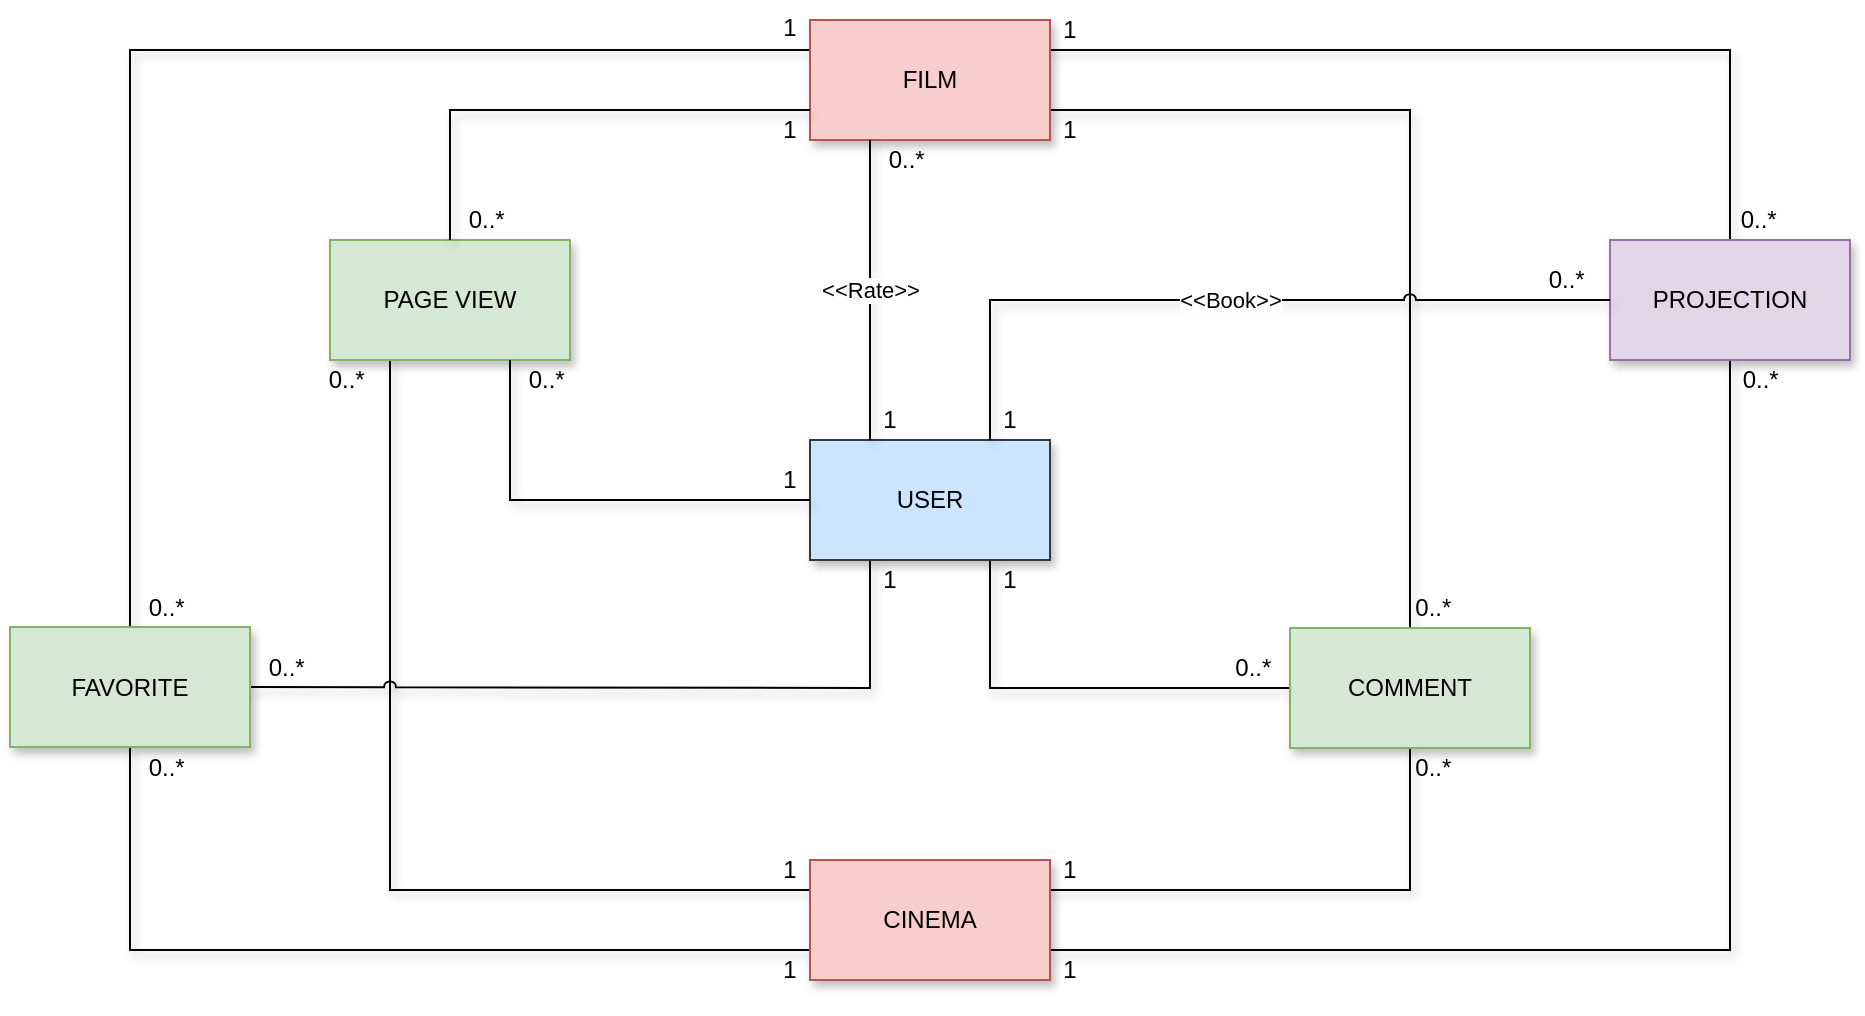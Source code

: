 <mxfile version="12.1.0" type="device" pages="1"><diagram id="Bxf1iPgv2D-pFVaHU1Q9" name="Pagina-1"><mxGraphModel dx="856" dy="641" grid="1" gridSize="10" guides="1" tooltips="1" connect="1" arrows="1" fold="1" page="1" pageScale="1" pageWidth="827" pageHeight="1169" math="0" shadow="0"><root><mxCell id="0"/><mxCell id="1" parent="0"/><mxCell id="_cSry1rrbRMH1pn9izOW-15" value="" style="endArrow=none;html=1;entryX=0.25;entryY=1;entryDx=0;entryDy=0;exitX=0;exitY=0.25;exitDx=0;exitDy=0;shadow=1;rounded=0;jumpStyle=arc;" edge="1" parent="1" source="x7nz9GGV9tn5JTqJILxh-3" target="_cSry1rrbRMH1pn9izOW-10"><mxGeometry width="50" height="50" relative="1" as="geometry"><mxPoint x="410" y="450" as="sourcePoint"/><mxPoint x="260" y="380" as="targetPoint"/><Array as="points"><mxPoint x="190" y="635"/></Array></mxGeometry></mxCell><mxCell id="2-Q4DYHKu4WOxgmvIbEC-9" value="" style="endArrow=none;html=1;entryX=1;entryY=0.5;entryDx=0;entryDy=0;exitX=0.25;exitY=1;exitDx=0;exitDy=0;shadow=1;rounded=0;jumpStyle=arc;" parent="1" source="x7nz9GGV9tn5JTqJILxh-15" target="x7nz9GGV9tn5JTqJILxh-11" edge="1"><mxGeometry width="50" height="50" relative="1" as="geometry"><mxPoint x="160" y="750" as="sourcePoint"/><mxPoint x="210" y="700" as="targetPoint"/><Array as="points"><mxPoint x="430" y="534"/><mxPoint x="310" y="534"/></Array></mxGeometry></mxCell><mxCell id="2-Q4DYHKu4WOxgmvIbEC-10" value="" style="endArrow=none;html=1;entryX=0.75;entryY=1;entryDx=0;entryDy=0;exitX=0;exitY=0.5;exitDx=0;exitDy=0;shadow=1;rounded=0;" parent="1" source="x7nz9GGV9tn5JTqJILxh-10" target="x7nz9GGV9tn5JTqJILxh-15" edge="1"><mxGeometry width="50" height="50" relative="1" as="geometry"><mxPoint x="643" y="439" as="sourcePoint"/><mxPoint x="523" y="439" as="targetPoint"/><Array as="points"><mxPoint x="490" y="534"/></Array></mxGeometry></mxCell><mxCell id="2-Q4DYHKu4WOxgmvIbEC-11" value="" style="endArrow=none;html=1;entryX=0.5;entryY=1;entryDx=0;entryDy=0;exitX=0;exitY=0.75;exitDx=0;exitDy=0;rounded=0;shadow=1;" parent="1" source="x7nz9GGV9tn5JTqJILxh-3" target="x7nz9GGV9tn5JTqJILxh-11" edge="1"><mxGeometry width="50" height="50" relative="1" as="geometry"><mxPoint x="650" y="450" as="sourcePoint"/><mxPoint x="530" y="450" as="targetPoint"/><Array as="points"><mxPoint x="60" y="665"/></Array></mxGeometry></mxCell><mxCell id="2-Q4DYHKu4WOxgmvIbEC-12" value="" style="endArrow=none;html=1;entryX=0.5;entryY=0;entryDx=0;entryDy=0;exitX=0;exitY=0.25;exitDx=0;exitDy=0;rounded=0;shadow=1;" parent="1" source="x7nz9GGV9tn5JTqJILxh-4" target="x7nz9GGV9tn5JTqJILxh-11" edge="1"><mxGeometry width="50" height="50" relative="1" as="geometry"><mxPoint x="410" y="660" as="sourcePoint"/><mxPoint x="230" y="480" as="targetPoint"/><Array as="points"><mxPoint x="60" y="215"/></Array></mxGeometry></mxCell><mxCell id="2-Q4DYHKu4WOxgmvIbEC-13" value="" style="endArrow=none;html=1;entryX=0.5;entryY=1;entryDx=0;entryDy=0;exitX=1;exitY=0.25;exitDx=0;exitDy=0;rounded=0;shadow=1;" parent="1" source="x7nz9GGV9tn5JTqJILxh-3" target="x7nz9GGV9tn5JTqJILxh-10" edge="1"><mxGeometry width="50" height="50" relative="1" as="geometry"><mxPoint x="410" y="660" as="sourcePoint"/><mxPoint x="230" y="480" as="targetPoint"/><Array as="points"><mxPoint x="700" y="635"/></Array></mxGeometry></mxCell><mxCell id="2-Q4DYHKu4WOxgmvIbEC-14" value="" style="endArrow=none;html=1;entryX=1;entryY=0.75;entryDx=0;entryDy=0;exitX=0.5;exitY=0;exitDx=0;exitDy=0;rounded=0;shadow=1;jumpStyle=arc;" parent="1" source="x7nz9GGV9tn5JTqJILxh-10" target="x7nz9GGV9tn5JTqJILxh-4" edge="1"><mxGeometry width="50" height="50" relative="1" as="geometry"><mxPoint x="410" y="240" as="sourcePoint"/><mxPoint x="230" y="420" as="targetPoint"/><Array as="points"><mxPoint x="700" y="245"/></Array></mxGeometry></mxCell><mxCell id="2-Q4DYHKu4WOxgmvIbEC-15" value="" style="endArrow=none;html=1;entryX=1;entryY=0.25;entryDx=0;entryDy=0;exitX=0.5;exitY=0;exitDx=0;exitDy=0;rounded=0;shadow=1;" parent="1" source="x7nz9GGV9tn5JTqJILxh-1" target="x7nz9GGV9tn5JTqJILxh-4" edge="1"><mxGeometry width="50" height="50" relative="1" as="geometry"><mxPoint x="220" y="750" as="sourcePoint"/><mxPoint x="270" y="700" as="targetPoint"/><Array as="points"><mxPoint x="860" y="215"/></Array></mxGeometry></mxCell><mxCell id="2-Q4DYHKu4WOxgmvIbEC-16" value="" style="endArrow=none;html=1;entryX=1;entryY=0.75;entryDx=0;entryDy=0;exitX=0.5;exitY=1;exitDx=0;exitDy=0;rounded=0;shadow=1;" parent="1" source="x7nz9GGV9tn5JTqJILxh-1" target="x7nz9GGV9tn5JTqJILxh-3" edge="1"><mxGeometry width="50" height="50" relative="1" as="geometry"><mxPoint x="956" y="420" as="sourcePoint"/><mxPoint x="530" y="225" as="targetPoint"/><Array as="points"><mxPoint x="860" y="665"/></Array></mxGeometry></mxCell><mxCell id="2-Q4DYHKu4WOxgmvIbEC-17" value="0..*&amp;nbsp; &amp;nbsp; &amp;nbsp;" style="text;html=1;strokeColor=none;fillColor=none;align=center;verticalAlign=middle;whiteSpace=wrap;rounded=0;shadow=1;" parent="1" vertex="1"><mxGeometry x="610" y="514" width="40" height="20" as="geometry"/></mxCell><mxCell id="2-Q4DYHKu4WOxgmvIbEC-18" value="1" style="text;html=1;strokeColor=none;fillColor=none;align=center;verticalAlign=middle;whiteSpace=wrap;rounded=0;shadow=1;" parent="1" vertex="1"><mxGeometry x="480" y="470" width="40" height="20" as="geometry"/></mxCell><mxCell id="2-Q4DYHKu4WOxgmvIbEC-21" value="1" style="text;html=1;strokeColor=none;fillColor=none;align=center;verticalAlign=middle;whiteSpace=wrap;rounded=0;shadow=1;" parent="1" vertex="1"><mxGeometry x="420" y="470" width="40" height="20" as="geometry"/></mxCell><mxCell id="2-Q4DYHKu4WOxgmvIbEC-22" value="0..*&amp;nbsp;" style="text;html=1;strokeColor=none;fillColor=none;align=center;verticalAlign=middle;whiteSpace=wrap;rounded=0;shadow=1;" parent="1" vertex="1"><mxGeometry x="120" y="513.5" width="40" height="20" as="geometry"/></mxCell><mxCell id="2-Q4DYHKu4WOxgmvIbEC-23" value="0..*&amp;nbsp;" style="text;html=1;strokeColor=none;fillColor=none;align=center;verticalAlign=middle;whiteSpace=wrap;rounded=0;shadow=1;" parent="1" vertex="1"><mxGeometry x="60" y="563.5" width="40" height="20" as="geometry"/></mxCell><mxCell id="2-Q4DYHKu4WOxgmvIbEC-24" value="0..*&amp;nbsp;" style="text;html=1;strokeColor=none;fillColor=none;align=center;verticalAlign=middle;whiteSpace=wrap;rounded=0;shadow=1;" parent="1" vertex="1"><mxGeometry x="60" y="483.5" width="40" height="20" as="geometry"/></mxCell><mxCell id="2-Q4DYHKu4WOxgmvIbEC-25" value="0..*&amp;nbsp;" style="text;html=1;strokeColor=none;fillColor=none;align=center;verticalAlign=middle;whiteSpace=wrap;rounded=0;shadow=1;" parent="1" vertex="1"><mxGeometry x="855.762" y="290" width="40" height="20" as="geometry"/></mxCell><mxCell id="2-Q4DYHKu4WOxgmvIbEC-26" value="0..*&amp;nbsp;" style="text;html=1;strokeColor=none;fillColor=none;align=center;verticalAlign=middle;whiteSpace=wrap;rounded=0;shadow=1;" parent="1" vertex="1"><mxGeometry x="856.762" y="370" width="40" height="20" as="geometry"/></mxCell><mxCell id="2-Q4DYHKu4WOxgmvIbEC-27" value="0..*&amp;nbsp; &amp;nbsp; &amp;nbsp;" style="text;html=1;strokeColor=none;fillColor=none;align=center;verticalAlign=middle;whiteSpace=wrap;rounded=0;shadow=1;" parent="1" vertex="1"><mxGeometry x="700" y="484" width="40" height="20" as="geometry"/></mxCell><mxCell id="2-Q4DYHKu4WOxgmvIbEC-28" value="0..*&amp;nbsp; &amp;nbsp; &amp;nbsp;" style="text;html=1;strokeColor=none;fillColor=none;align=center;verticalAlign=middle;whiteSpace=wrap;rounded=0;shadow=1;" parent="1" vertex="1"><mxGeometry x="700" y="564" width="40" height="20" as="geometry"/></mxCell><mxCell id="2-Q4DYHKu4WOxgmvIbEC-31" value="1" style="text;html=1;strokeColor=none;fillColor=none;align=center;verticalAlign=middle;whiteSpace=wrap;rounded=0;spacingTop=-10;shadow=1;" parent="1" vertex="1"><mxGeometry x="510.2" y="200" width="40" height="20" as="geometry"/></mxCell><mxCell id="2-Q4DYHKu4WOxgmvIbEC-35" value="1" style="text;html=1;strokeColor=none;fillColor=none;align=center;verticalAlign=middle;whiteSpace=wrap;rounded=0;shadow=1;" parent="1" vertex="1"><mxGeometry x="370" y="194" width="40" height="20" as="geometry"/></mxCell><mxCell id="2-Q4DYHKu4WOxgmvIbEC-36" value="1" style="text;html=1;strokeColor=none;fillColor=none;align=center;verticalAlign=middle;whiteSpace=wrap;rounded=0;spacingTop=-10;shadow=1;" parent="1" vertex="1"><mxGeometry x="510.2" y="250" width="40" height="20" as="geometry"/></mxCell><mxCell id="2-Q4DYHKu4WOxgmvIbEC-37" value="1" style="text;html=1;strokeColor=none;fillColor=none;align=center;verticalAlign=middle;whiteSpace=wrap;rounded=0;spacingTop=-10;shadow=1;" parent="1" vertex="1"><mxGeometry x="510.2" y="619.762" width="40" height="20" as="geometry"/></mxCell><mxCell id="2-Q4DYHKu4WOxgmvIbEC-38" value="1" style="text;html=1;strokeColor=none;fillColor=none;align=center;verticalAlign=middle;whiteSpace=wrap;rounded=0;spacingTop=-10;shadow=1;" parent="1" vertex="1"><mxGeometry x="510.2" y="669.762" width="40" height="20" as="geometry"/></mxCell><mxCell id="2-Q4DYHKu4WOxgmvIbEC-41" value="1" style="text;html=1;strokeColor=none;fillColor=none;align=center;verticalAlign=middle;whiteSpace=wrap;rounded=0;shadow=1;" parent="1" vertex="1"><mxGeometry x="370" y="665" width="40" height="20" as="geometry"/></mxCell><mxCell id="x7nz9GGV9tn5JTqJILxh-1" value="PROJECTION" style="rounded=0;whiteSpace=wrap;html=1;fillColor=#e1d5e7;strokeColor=#9673a6;shadow=1;" parent="1" vertex="1"><mxGeometry x="800" y="310" width="120" height="60" as="geometry"/></mxCell><mxCell id="x7nz9GGV9tn5JTqJILxh-3" value="CINEMA" style="rounded=0;whiteSpace=wrap;html=1;fillColor=#f8cecc;strokeColor=#b85450;shadow=1;" parent="1" vertex="1"><mxGeometry x="400" y="620" width="120" height="60" as="geometry"/></mxCell><mxCell id="x7nz9GGV9tn5JTqJILxh-4" value="FILM" style="rounded=0;whiteSpace=wrap;html=1;fillColor=#f8cecc;strokeColor=#b85450;shadow=1;" parent="1" vertex="1"><mxGeometry x="400" y="200" width="120" height="60" as="geometry"/></mxCell><mxCell id="x7nz9GGV9tn5JTqJILxh-10" value="COMMENT" style="rounded=0;whiteSpace=wrap;html=1;fillColor=#d5e8d4;strokeColor=#82b366;shadow=1;" parent="1" vertex="1"><mxGeometry x="640" y="504" width="120" height="60" as="geometry"/></mxCell><mxCell id="x7nz9GGV9tn5JTqJILxh-11" value="FAVORITE" style="rounded=0;whiteSpace=wrap;html=1;fillColor=#d5e8d4;strokeColor=#82b366;shadow=1;" parent="1" vertex="1"><mxGeometry y="503.5" width="120" height="60" as="geometry"/></mxCell><mxCell id="x7nz9GGV9tn5JTqJILxh-15" value="USER" style="rounded=0;whiteSpace=wrap;html=1;fillColor=#cce5ff;strokeColor=#36393d;shadow=1;" parent="1" vertex="1"><mxGeometry x="400" y="410" width="120" height="60" as="geometry"/></mxCell><mxCell id="_cSry1rrbRMH1pn9izOW-1" value="&amp;lt;&amp;lt;Book&amp;gt;&amp;gt;" style="endArrow=none;html=1;entryX=0.75;entryY=0;entryDx=0;entryDy=0;exitX=0;exitY=0.5;exitDx=0;exitDy=0;rounded=0;shadow=1;jumpStyle=arc;" edge="1" parent="1" source="x7nz9GGV9tn5JTqJILxh-1" target="x7nz9GGV9tn5JTqJILxh-15"><mxGeometry width="50" height="50" relative="1" as="geometry"><mxPoint x="956" y="380" as="sourcePoint"/><mxPoint x="530" y="675.0" as="targetPoint"/><Array as="points"><mxPoint x="490" y="340"/></Array></mxGeometry></mxCell><mxCell id="_cSry1rrbRMH1pn9izOW-2" value="1" style="text;html=1;strokeColor=none;fillColor=none;align=center;verticalAlign=middle;whiteSpace=wrap;rounded=0;shadow=1;" vertex="1" parent="1"><mxGeometry x="480" y="390" width="40" height="20" as="geometry"/></mxCell><mxCell id="_cSry1rrbRMH1pn9izOW-3" value="0..*&amp;nbsp;" style="text;html=1;strokeColor=none;fillColor=none;align=center;verticalAlign=middle;whiteSpace=wrap;rounded=0;shadow=1;" vertex="1" parent="1"><mxGeometry x="759.762" y="320" width="40" height="20" as="geometry"/></mxCell><mxCell id="_cSry1rrbRMH1pn9izOW-5" value="&amp;lt;&amp;lt;Rate&amp;gt;&amp;gt;" style="endArrow=none;html=1;entryX=0.25;entryY=1;entryDx=0;entryDy=0;exitX=0.25;exitY=0;exitDx=0;exitDy=0;shadow=1;" edge="1" parent="1" source="x7nz9GGV9tn5JTqJILxh-15" target="x7nz9GGV9tn5JTqJILxh-4"><mxGeometry width="50" height="50" relative="1" as="geometry"><mxPoint x="410" y="450" as="sourcePoint"/><mxPoint x="290" y="450" as="targetPoint"/></mxGeometry></mxCell><mxCell id="_cSry1rrbRMH1pn9izOW-7" value="1" style="text;html=1;strokeColor=none;fillColor=none;align=center;verticalAlign=middle;whiteSpace=wrap;rounded=0;shadow=1;" vertex="1" parent="1"><mxGeometry x="420" y="390" width="40" height="20" as="geometry"/></mxCell><mxCell id="_cSry1rrbRMH1pn9izOW-9" value="0..*&amp;nbsp;" style="text;html=1;strokeColor=none;fillColor=none;align=center;verticalAlign=middle;whiteSpace=wrap;rounded=0;shadow=1;" vertex="1" parent="1"><mxGeometry x="430" y="260" width="40" height="20" as="geometry"/></mxCell><mxCell id="_cSry1rrbRMH1pn9izOW-10" value="PAGE VIEW" style="rounded=0;whiteSpace=wrap;html=1;fillColor=#d5e8d4;strokeColor=#82b366;shadow=1;" vertex="1" parent="1"><mxGeometry x="160" y="310" width="120" height="60" as="geometry"/></mxCell><mxCell id="_cSry1rrbRMH1pn9izOW-13" value="" style="endArrow=none;html=1;entryX=0.75;entryY=1;entryDx=0;entryDy=0;exitX=0;exitY=0.5;exitDx=0;exitDy=0;shadow=1;rounded=0;" edge="1" parent="1" source="x7nz9GGV9tn5JTqJILxh-15" target="_cSry1rrbRMH1pn9izOW-10"><mxGeometry width="50" height="50" relative="1" as="geometry"><mxPoint x="440" y="480" as="sourcePoint"/><mxPoint x="130" y="543.5" as="targetPoint"/><Array as="points"><mxPoint x="340" y="440"/><mxPoint x="250" y="440"/></Array></mxGeometry></mxCell><mxCell id="_cSry1rrbRMH1pn9izOW-14" value="" style="endArrow=none;html=1;entryX=0.5;entryY=0;entryDx=0;entryDy=0;exitX=0;exitY=0.75;exitDx=0;exitDy=0;shadow=1;rounded=0;" edge="1" parent="1" source="x7nz9GGV9tn5JTqJILxh-4" target="_cSry1rrbRMH1pn9izOW-10"><mxGeometry width="50" height="50" relative="1" as="geometry"><mxPoint x="410" y="450" as="sourcePoint"/><mxPoint x="230" y="380" as="targetPoint"/><Array as="points"><mxPoint x="220" y="245"/></Array></mxGeometry></mxCell><mxCell id="_cSry1rrbRMH1pn9izOW-17" value="1" style="text;html=1;strokeColor=none;fillColor=none;align=center;verticalAlign=middle;whiteSpace=wrap;rounded=0;spacingTop=-10;shadow=1;" vertex="1" parent="1"><mxGeometry x="370.2" y="619.762" width="40" height="20" as="geometry"/></mxCell><mxCell id="_cSry1rrbRMH1pn9izOW-19" value="1" style="text;html=1;strokeColor=none;fillColor=none;align=center;verticalAlign=middle;whiteSpace=wrap;rounded=0;shadow=1;" vertex="1" parent="1"><mxGeometry x="370" y="420" width="40" height="20" as="geometry"/></mxCell><mxCell id="_cSry1rrbRMH1pn9izOW-20" value="0..*&amp;nbsp;" style="text;html=1;strokeColor=none;fillColor=none;align=center;verticalAlign=middle;whiteSpace=wrap;rounded=0;shadow=1;" vertex="1" parent="1"><mxGeometry x="250" y="370" width="40" height="20" as="geometry"/></mxCell><mxCell id="_cSry1rrbRMH1pn9izOW-21" value="0..*&amp;nbsp;" style="text;html=1;strokeColor=none;fillColor=none;align=center;verticalAlign=middle;whiteSpace=wrap;rounded=0;shadow=1;" vertex="1" parent="1"><mxGeometry x="150" y="370" width="40" height="20" as="geometry"/></mxCell><mxCell id="_cSry1rrbRMH1pn9izOW-22" value="0..*&amp;nbsp;" style="text;html=1;strokeColor=none;fillColor=none;align=center;verticalAlign=middle;whiteSpace=wrap;rounded=0;shadow=1;" vertex="1" parent="1"><mxGeometry x="220" y="290" width="40" height="20" as="geometry"/></mxCell><mxCell id="_cSry1rrbRMH1pn9izOW-24" value="1" style="text;html=1;strokeColor=none;fillColor=none;align=center;verticalAlign=middle;whiteSpace=wrap;rounded=0;spacingTop=-10;shadow=1;" vertex="1" parent="1"><mxGeometry x="370.2" y="250" width="40" height="20" as="geometry"/></mxCell></root></mxGraphModel></diagram></mxfile>